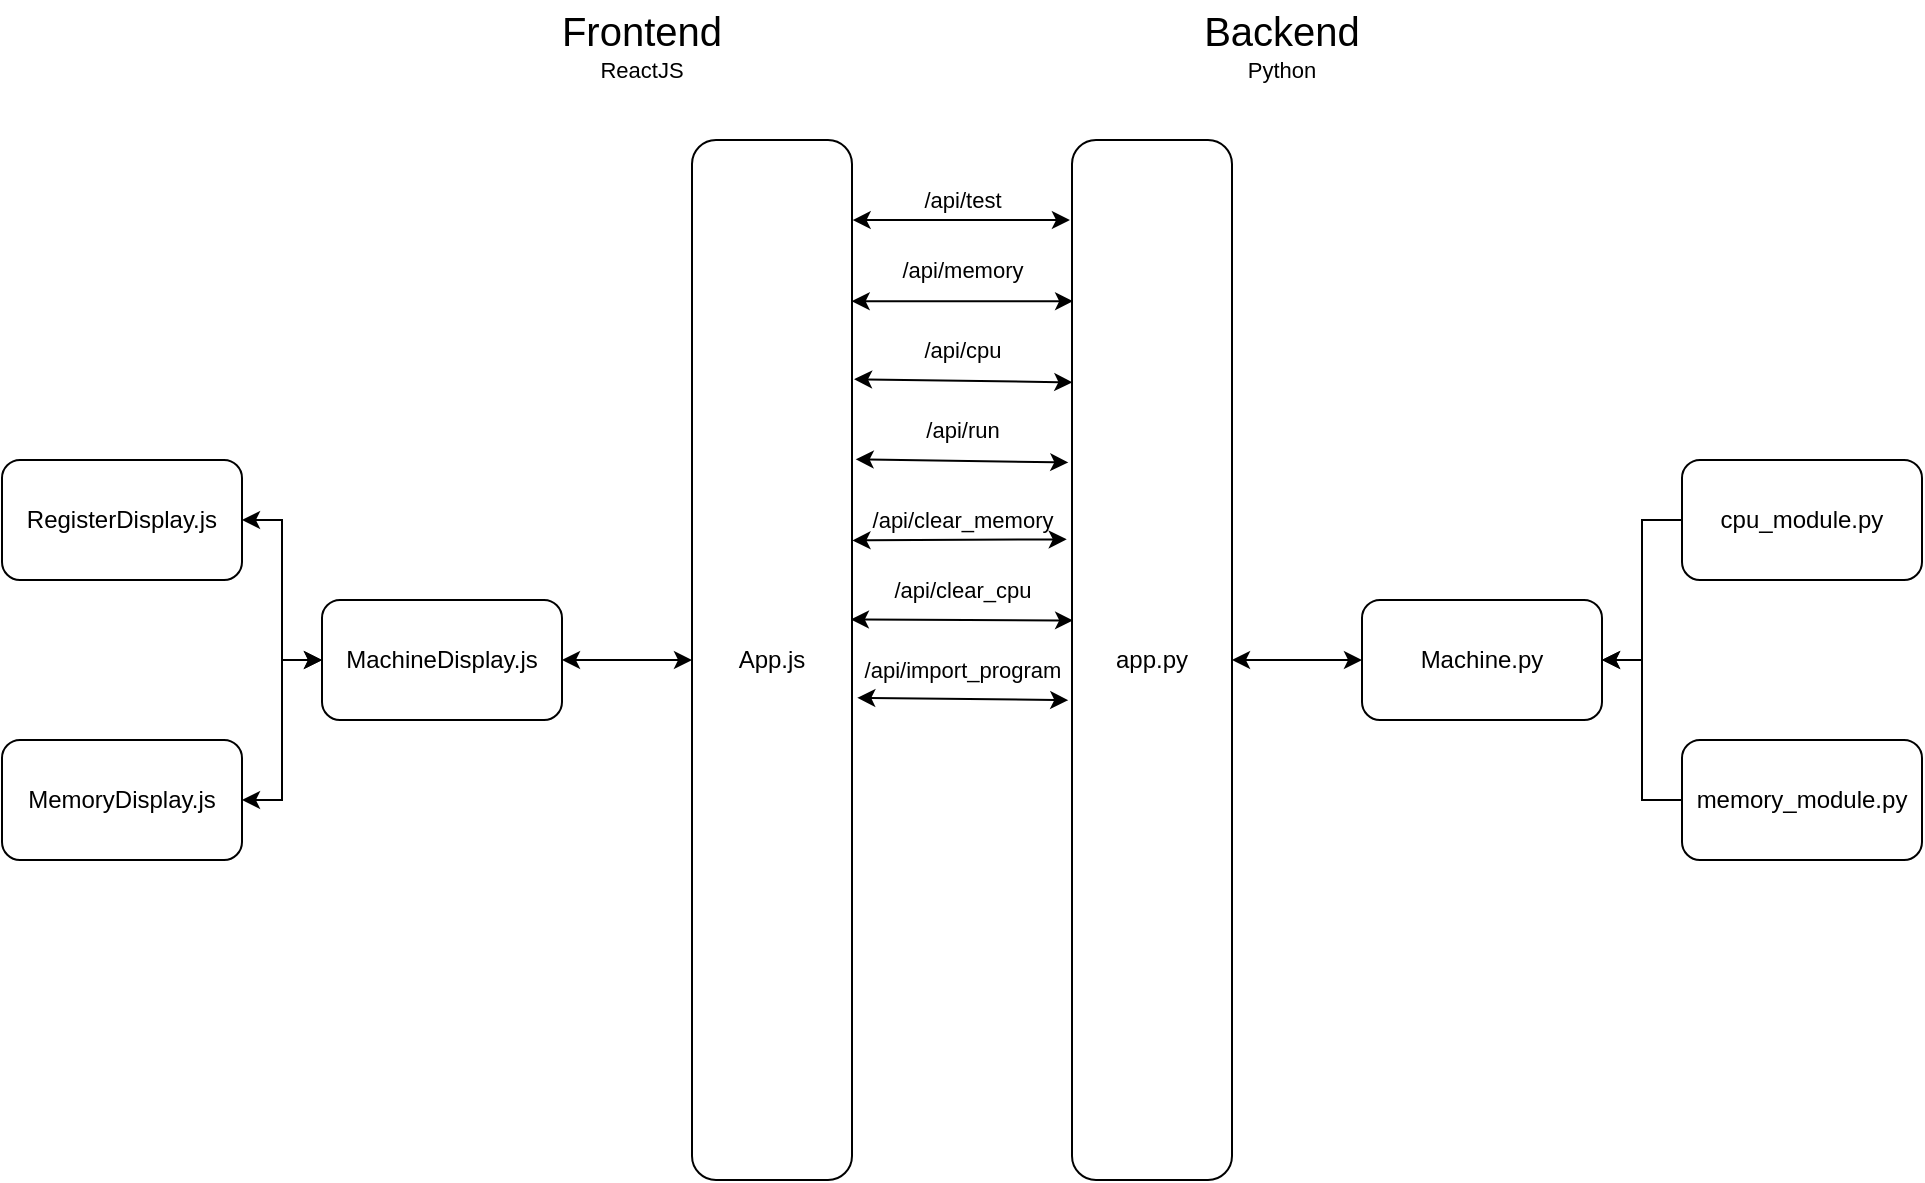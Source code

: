 <mxfile>
    <diagram id="Lgj8xWuxfmd2aY8eo-mu" name="Page-1">
        <mxGraphModel dx="1729" dy="729" grid="1" gridSize="10" guides="1" tooltips="1" connect="1" arrows="1" fold="1" page="1" pageScale="1" pageWidth="850" pageHeight="1100" math="0" shadow="0">
            <root>
                <mxCell id="0"/>
                <mxCell id="1" parent="0"/>
                <mxCell id="2" value="app.py" style="rounded=1;whiteSpace=wrap;html=1;" vertex="1" parent="1">
                    <mxGeometry x="55" y="130" width="80" height="520" as="geometry"/>
                </mxCell>
                <mxCell id="3" value="MachineDisplay.js" style="rounded=1;whiteSpace=wrap;html=1;" vertex="1" parent="1">
                    <mxGeometry x="-320" y="360" width="120" height="60" as="geometry"/>
                </mxCell>
                <mxCell id="5" value="&lt;font style=&quot;font-size: 20px;&quot;&gt;Backend&lt;/font&gt;" style="text;strokeColor=none;align=center;fillColor=none;html=1;verticalAlign=middle;whiteSpace=wrap;rounded=0;" vertex="1" parent="1">
                    <mxGeometry x="130" y="60" width="60" height="30" as="geometry"/>
                </mxCell>
                <mxCell id="6" value="&lt;font style=&quot;font-size: 20px;&quot;&gt;Frontend&lt;/font&gt;" style="text;strokeColor=none;align=center;fillColor=none;html=1;verticalAlign=middle;whiteSpace=wrap;rounded=0;" vertex="1" parent="1">
                    <mxGeometry x="-190" y="60" width="60" height="30" as="geometry"/>
                </mxCell>
                <mxCell id="7" value="&lt;font style=&quot;font-size: 11px;&quot;&gt;Python&lt;/font&gt;" style="text;strokeColor=none;align=center;fillColor=none;html=1;verticalAlign=middle;whiteSpace=wrap;rounded=0;" vertex="1" parent="1">
                    <mxGeometry x="130" y="80" width="60" height="30" as="geometry"/>
                </mxCell>
                <mxCell id="8" value="&lt;font style=&quot;font-size: 11px;&quot;&gt;ReactJS&lt;/font&gt;" style="text;strokeColor=none;align=center;fillColor=none;html=1;verticalAlign=middle;whiteSpace=wrap;rounded=0;" vertex="1" parent="1">
                    <mxGeometry x="-190" y="80" width="60" height="30" as="geometry"/>
                </mxCell>
                <mxCell id="17" style="edgeStyle=none;rounded=0;html=1;exitX=0;exitY=0.5;exitDx=0;exitDy=0;entryX=1;entryY=0.5;entryDx=0;entryDy=0;strokeColor=default;fontSize=11;startArrow=classic;startFill=1;" edge="1" parent="1" source="10" target="2">
                    <mxGeometry relative="1" as="geometry"/>
                </mxCell>
                <mxCell id="10" value="Machine.py" style="rounded=1;whiteSpace=wrap;html=1;" vertex="1" parent="1">
                    <mxGeometry x="200" y="360" width="120" height="60" as="geometry"/>
                </mxCell>
                <mxCell id="15" style="edgeStyle=none;rounded=0;html=1;exitX=0;exitY=0.5;exitDx=0;exitDy=0;entryX=1;entryY=0.5;entryDx=0;entryDy=0;strokeColor=default;fontSize=11;" edge="1" parent="1" source="11" target="10">
                    <mxGeometry relative="1" as="geometry">
                        <Array as="points">
                            <mxPoint x="340" y="320"/>
                            <mxPoint x="340" y="390"/>
                        </Array>
                    </mxGeometry>
                </mxCell>
                <mxCell id="11" value="cpu_module.py" style="rounded=1;whiteSpace=wrap;html=1;" vertex="1" parent="1">
                    <mxGeometry x="360" y="290" width="120" height="60" as="geometry"/>
                </mxCell>
                <mxCell id="16" style="edgeStyle=none;rounded=0;html=1;exitX=0;exitY=0.5;exitDx=0;exitDy=0;strokeColor=default;fontSize=11;" edge="1" parent="1" source="12">
                    <mxGeometry relative="1" as="geometry">
                        <mxPoint x="320" y="390" as="targetPoint"/>
                        <Array as="points">
                            <mxPoint x="340" y="460"/>
                            <mxPoint x="340" y="390"/>
                        </Array>
                    </mxGeometry>
                </mxCell>
                <mxCell id="12" value="memory_module.py" style="rounded=1;whiteSpace=wrap;html=1;" vertex="1" parent="1">
                    <mxGeometry x="360" y="430" width="120" height="60" as="geometry"/>
                </mxCell>
                <mxCell id="40" style="edgeStyle=none;rounded=0;html=1;exitX=0;exitY=0.5;exitDx=0;exitDy=0;strokeColor=default;fontSize=11;startArrow=classic;startFill=1;" edge="1" parent="1" source="18" target="3">
                    <mxGeometry relative="1" as="geometry"/>
                </mxCell>
                <mxCell id="18" value="App.js" style="rounded=1;whiteSpace=wrap;html=1;" vertex="1" parent="1">
                    <mxGeometry x="-135" y="130" width="80" height="520" as="geometry"/>
                </mxCell>
                <mxCell id="20" style="edgeStyle=none;rounded=0;html=1;exitX=1.004;exitY=0.077;exitDx=0;exitDy=0;strokeColor=default;fontSize=11;startArrow=classic;startFill=1;exitPerimeter=0;entryX=-0.013;entryY=0.077;entryDx=0;entryDy=0;entryPerimeter=0;" edge="1" parent="1" source="18" target="2">
                    <mxGeometry relative="1" as="geometry">
                        <mxPoint x="-40" y="170" as="sourcePoint"/>
                        <mxPoint x="50" y="170" as="targetPoint"/>
                    </mxGeometry>
                </mxCell>
                <mxCell id="22" style="edgeStyle=none;rounded=0;html=1;exitX=0.998;exitY=0.155;exitDx=0;exitDy=0;entryX=0.007;entryY=0.155;entryDx=0;entryDy=0;strokeColor=default;fontSize=11;startArrow=classic;startFill=1;entryPerimeter=0;exitPerimeter=0;" edge="1" parent="1" source="18" target="2">
                    <mxGeometry relative="1" as="geometry">
                        <mxPoint x="-40" y="210" as="sourcePoint"/>
                        <mxPoint x="40" y="210" as="targetPoint"/>
                    </mxGeometry>
                </mxCell>
                <mxCell id="23" style="edgeStyle=none;rounded=0;html=1;exitX=1.013;exitY=0.23;exitDx=0;exitDy=0;entryX=0.002;entryY=0.233;entryDx=0;entryDy=0;strokeColor=default;fontSize=11;startArrow=classic;startFill=1;entryPerimeter=0;exitPerimeter=0;" edge="1" parent="1" source="18" target="2">
                    <mxGeometry relative="1" as="geometry">
                        <mxPoint x="-40" y="250" as="sourcePoint"/>
                        <mxPoint x="40" y="250" as="targetPoint"/>
                    </mxGeometry>
                </mxCell>
                <mxCell id="24" style="edgeStyle=none;rounded=0;html=1;exitX=1.023;exitY=0.307;exitDx=0;exitDy=0;entryX=-0.023;entryY=0.31;entryDx=0;entryDy=0;strokeColor=default;fontSize=11;startArrow=classic;startFill=1;entryPerimeter=0;exitPerimeter=0;" edge="1" parent="1" source="18" target="2">
                    <mxGeometry relative="1" as="geometry">
                        <mxPoint x="-40" y="290" as="sourcePoint"/>
                        <mxPoint x="40" y="290" as="targetPoint"/>
                    </mxGeometry>
                </mxCell>
                <mxCell id="25" style="edgeStyle=none;rounded=0;html=1;exitX=1.003;exitY=0.385;exitDx=0;exitDy=0;entryX=-0.033;entryY=0.384;entryDx=0;entryDy=0;strokeColor=default;fontSize=11;startArrow=classic;startFill=1;entryPerimeter=0;exitPerimeter=0;" edge="1" parent="1" source="18" target="2">
                    <mxGeometry relative="1" as="geometry">
                        <mxPoint x="-40" y="330" as="sourcePoint"/>
                        <mxPoint x="40" y="330" as="targetPoint"/>
                    </mxGeometry>
                </mxCell>
                <mxCell id="26" style="edgeStyle=none;rounded=0;html=1;exitX=0.993;exitY=0.461;exitDx=0;exitDy=0;entryX=0.007;entryY=0.462;entryDx=0;entryDy=0;strokeColor=default;fontSize=11;startArrow=classic;startFill=1;entryPerimeter=0;exitPerimeter=0;" edge="1" parent="1" source="18" target="2">
                    <mxGeometry relative="1" as="geometry">
                        <mxPoint x="-40" y="370" as="sourcePoint"/>
                        <mxPoint x="40" y="370" as="targetPoint"/>
                    </mxGeometry>
                </mxCell>
                <mxCell id="27" style="edgeStyle=none;rounded=0;html=1;exitX=0.024;exitY=0.963;exitDx=0;exitDy=0;entryX=0.983;entryY=1.003;entryDx=0;entryDy=0;strokeColor=default;fontSize=11;startArrow=classic;startFill=1;entryPerimeter=0;exitPerimeter=0;" edge="1" parent="1" source="37" target="37">
                    <mxGeometry relative="1" as="geometry">
                        <mxPoint x="-40" y="410" as="sourcePoint"/>
                        <mxPoint x="40" y="410" as="targetPoint"/>
                    </mxGeometry>
                </mxCell>
                <mxCell id="28" value="/api/test" style="text;html=1;align=center;verticalAlign=middle;resizable=0;points=[];autosize=1;strokeColor=none;fillColor=none;fontSize=11;" vertex="1" parent="1">
                    <mxGeometry x="-30" y="145" width="60" height="30" as="geometry"/>
                </mxCell>
                <mxCell id="29" value="/api/memory" style="text;html=1;align=center;verticalAlign=middle;resizable=0;points=[];autosize=1;strokeColor=none;fillColor=none;fontSize=11;" vertex="1" parent="1">
                    <mxGeometry x="-40" y="180" width="80" height="30" as="geometry"/>
                </mxCell>
                <mxCell id="30" value="/api/cpu" style="text;html=1;align=center;verticalAlign=middle;resizable=0;points=[];autosize=1;strokeColor=none;fillColor=none;fontSize=11;" vertex="1" parent="1">
                    <mxGeometry x="-30" y="220" width="60" height="30" as="geometry"/>
                </mxCell>
                <mxCell id="32" value="/api/run" style="text;html=1;align=center;verticalAlign=middle;resizable=0;points=[];autosize=1;strokeColor=none;fillColor=none;fontSize=11;" vertex="1" parent="1">
                    <mxGeometry x="-30" y="260" width="60" height="30" as="geometry"/>
                </mxCell>
                <mxCell id="34" value="/api/clear_memory" style="text;html=1;align=center;verticalAlign=middle;resizable=0;points=[];autosize=1;strokeColor=none;fillColor=none;fontSize=11;" vertex="1" parent="1">
                    <mxGeometry x="-55" y="305" width="110" height="30" as="geometry"/>
                </mxCell>
                <mxCell id="36" value="/api/clear_cpu" style="text;html=1;align=center;verticalAlign=middle;resizable=0;points=[];autosize=1;strokeColor=none;fillColor=none;fontSize=11;" vertex="1" parent="1">
                    <mxGeometry x="-45" y="340" width="90" height="30" as="geometry"/>
                </mxCell>
                <mxCell id="37" value="/api/import_program" style="text;html=1;align=center;verticalAlign=middle;resizable=0;points=[];autosize=1;strokeColor=none;fillColor=none;fontSize=11;" vertex="1" parent="1">
                    <mxGeometry x="-55" y="380" width="110" height="30" as="geometry"/>
                </mxCell>
                <mxCell id="44" style="edgeStyle=none;rounded=0;html=1;exitX=1;exitY=0.5;exitDx=0;exitDy=0;entryX=0;entryY=0.5;entryDx=0;entryDy=0;strokeColor=default;fontSize=11;startArrow=classic;startFill=1;" edge="1" parent="1" source="42" target="3">
                    <mxGeometry relative="1" as="geometry">
                        <Array as="points">
                            <mxPoint x="-340" y="320"/>
                            <mxPoint x="-340" y="390"/>
                        </Array>
                    </mxGeometry>
                </mxCell>
                <mxCell id="42" value="RegisterDisplay.js" style="rounded=1;whiteSpace=wrap;html=1;" vertex="1" parent="1">
                    <mxGeometry x="-480" y="290" width="120" height="60" as="geometry"/>
                </mxCell>
                <mxCell id="45" style="edgeStyle=none;rounded=0;html=1;exitX=1;exitY=0.5;exitDx=0;exitDy=0;entryX=0;entryY=0.5;entryDx=0;entryDy=0;strokeColor=default;fontSize=11;startArrow=classic;startFill=1;" edge="1" parent="1" source="43" target="3">
                    <mxGeometry relative="1" as="geometry">
                        <Array as="points">
                            <mxPoint x="-340" y="460"/>
                            <mxPoint x="-340" y="390"/>
                        </Array>
                    </mxGeometry>
                </mxCell>
                <mxCell id="43" value="MemoryDisplay.js" style="rounded=1;whiteSpace=wrap;html=1;" vertex="1" parent="1">
                    <mxGeometry x="-480" y="430" width="120" height="60" as="geometry"/>
                </mxCell>
            </root>
        </mxGraphModel>
    </diagram>
</mxfile>
